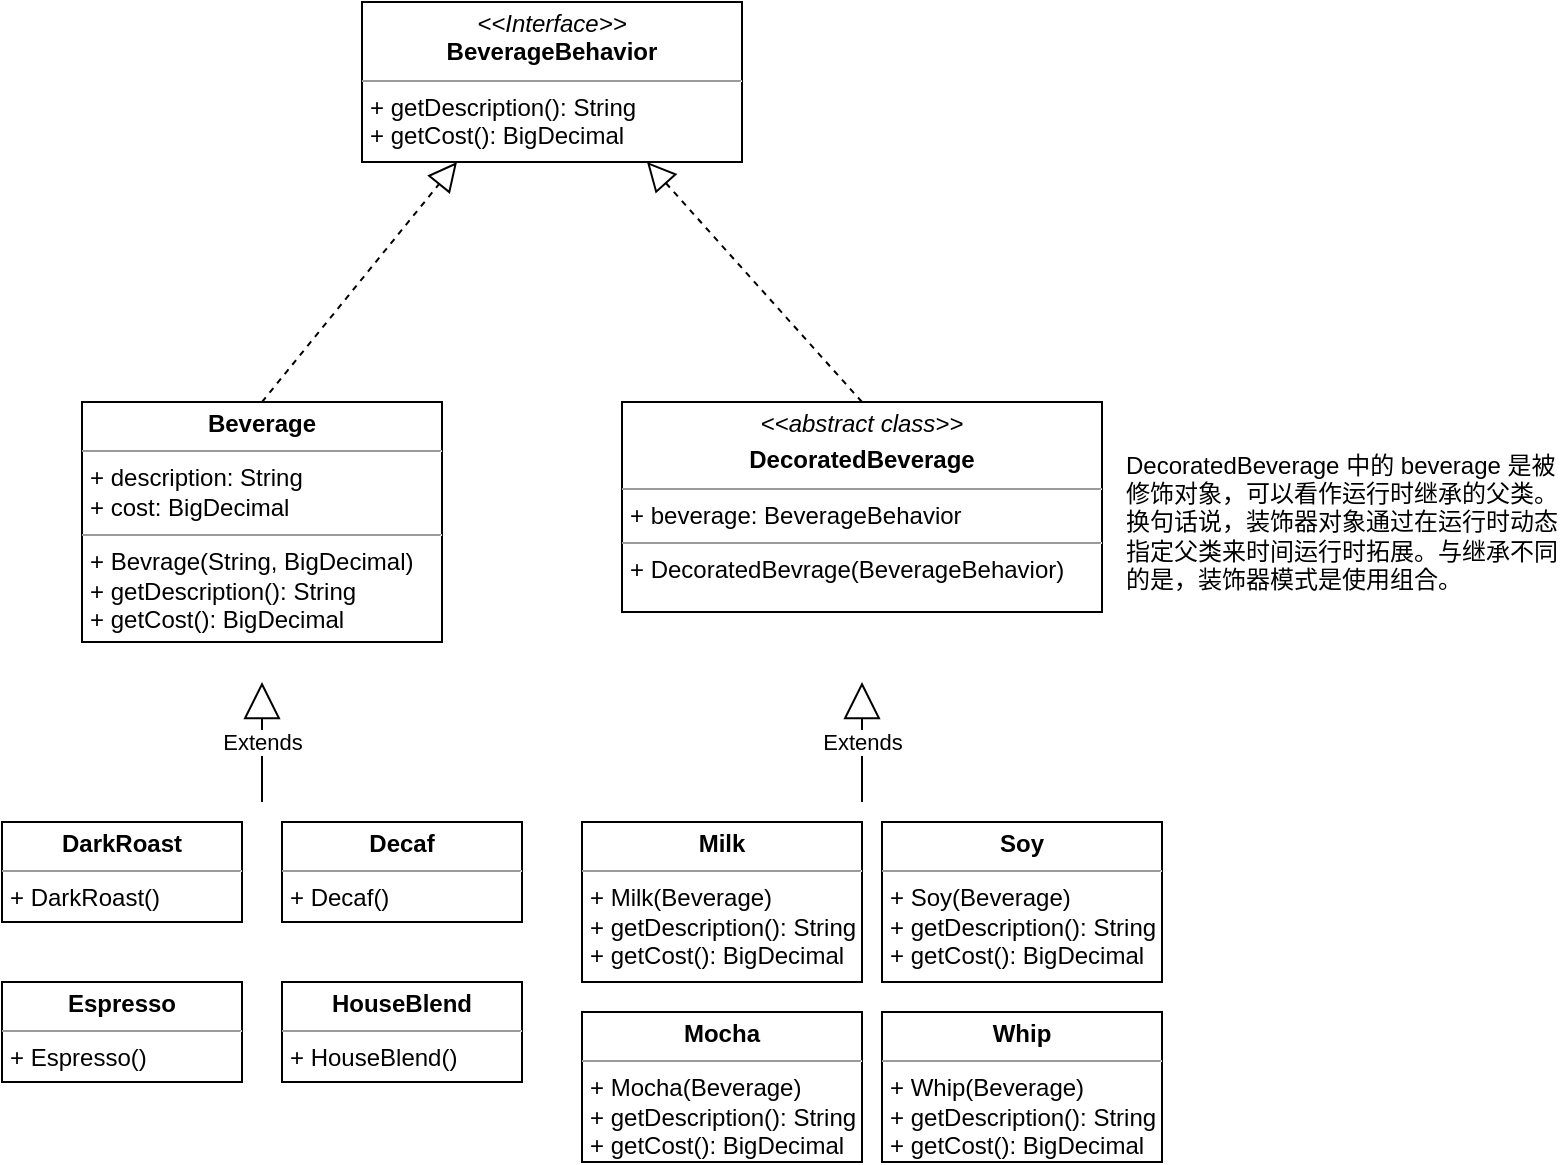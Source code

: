 <mxfile version="17.2.4" type="device"><diagram id="arjZEbTws3k_1GzoWUjz" name="第 1 页"><mxGraphModel dx="1185" dy="581" grid="1" gridSize="10" guides="1" tooltips="1" connect="1" arrows="1" fold="1" page="1" pageScale="1" pageWidth="827" pageHeight="1169" math="0" shadow="0"><root><mxCell id="0"/><mxCell id="1" parent="0"/><mxCell id="iWmFcawYvSvb6EQOxPfT-15" value="Extends" style="endArrow=block;endSize=16;endFill=0;html=1;rounded=0;" edge="1" parent="1"><mxGeometry width="160" relative="1" as="geometry"><mxPoint x="160" y="710" as="sourcePoint"/><mxPoint x="160" y="650" as="targetPoint"/></mxGeometry></mxCell><mxCell id="iWmFcawYvSvb6EQOxPfT-49" value="&lt;p style=&quot;margin: 0px ; margin-top: 4px ; text-align: center&quot;&gt;&lt;i&gt;&amp;lt;&amp;lt;Interface&amp;gt;&amp;gt;&lt;/i&gt;&lt;br&gt;&lt;b&gt;BeverageBehavior&lt;/b&gt;&lt;/p&gt;&lt;hr size=&quot;1&quot;&gt;&lt;p style=&quot;margin: 0px 0px 0px 4px&quot;&gt;+ getDescription(): String&lt;br&gt;&lt;/p&gt;&lt;p style=&quot;margin: 0px 0px 0px 4px&quot;&gt;+ getCost(): BigDecimal&lt;/p&gt;" style="verticalAlign=top;align=left;overflow=fill;fontSize=12;fontFamily=Helvetica;html=1;" vertex="1" parent="1"><mxGeometry x="210" y="310" width="190" height="80" as="geometry"/></mxCell><mxCell id="iWmFcawYvSvb6EQOxPfT-50" value="&lt;p style=&quot;margin: 0px ; margin-top: 4px ; text-align: center&quot;&gt;&lt;b&gt;Beverage&lt;/b&gt;&lt;/p&gt;&lt;hr size=&quot;1&quot;&gt;&lt;p style=&quot;margin: 0px ; margin-left: 4px&quot;&gt;+ description: String&lt;/p&gt;&lt;p style=&quot;margin: 0px ; margin-left: 4px&quot;&gt;+ cost: BigDecimal&lt;/p&gt;&lt;hr size=&quot;1&quot;&gt;&lt;p style=&quot;margin: 0px ; margin-left: 4px&quot;&gt;+ Bevrage(String, BigDecimal)&lt;/p&gt;&lt;p style=&quot;margin: 0px ; margin-left: 4px&quot;&gt;+ getDescription(): String&lt;/p&gt;&lt;p style=&quot;margin: 0px ; margin-left: 4px&quot;&gt;+ getCost(): BigDecimal&lt;/p&gt;" style="verticalAlign=top;align=left;overflow=fill;fontSize=12;fontFamily=Helvetica;html=1;" vertex="1" parent="1"><mxGeometry x="70" y="510" width="180" height="120" as="geometry"/></mxCell><mxCell id="iWmFcawYvSvb6EQOxPfT-51" value="&lt;p style=&quot;margin: 0px ; margin-top: 4px ; text-align: center&quot;&gt;&lt;b&gt;DarkRoast&lt;/b&gt;&lt;/p&gt;&lt;hr size=&quot;1&quot;&gt;&lt;p style=&quot;margin: 0px ; margin-left: 4px&quot;&gt;&lt;/p&gt;&lt;p style=&quot;margin: 0px ; margin-left: 4px&quot;&gt;+ DarkRoast()&lt;/p&gt;" style="verticalAlign=top;align=left;overflow=fill;fontSize=12;fontFamily=Helvetica;html=1;" vertex="1" parent="1"><mxGeometry x="30" y="720" width="120" height="50" as="geometry"/></mxCell><mxCell id="iWmFcawYvSvb6EQOxPfT-52" value="&lt;p style=&quot;margin: 0px ; margin-top: 4px ; text-align: center&quot;&gt;&lt;b&gt;Decaf&lt;/b&gt;&lt;/p&gt;&lt;hr size=&quot;1&quot;&gt;&lt;p style=&quot;margin: 0px ; margin-left: 4px&quot;&gt;&lt;/p&gt;&lt;p style=&quot;margin: 0px ; margin-left: 4px&quot;&gt;+ Decaf()&lt;/p&gt;" style="verticalAlign=top;align=left;overflow=fill;fontSize=12;fontFamily=Helvetica;html=1;" vertex="1" parent="1"><mxGeometry x="170" y="720" width="120" height="50" as="geometry"/></mxCell><mxCell id="iWmFcawYvSvb6EQOxPfT-53" value="&lt;p style=&quot;margin: 0px ; margin-top: 4px ; text-align: center&quot;&gt;&lt;b&gt;HouseBlend&lt;/b&gt;&lt;/p&gt;&lt;hr size=&quot;1&quot;&gt;&lt;p style=&quot;margin: 0px ; margin-left: 4px&quot;&gt;&lt;/p&gt;&lt;p style=&quot;margin: 0px ; margin-left: 4px&quot;&gt;+ HouseBlend()&lt;/p&gt;" style="verticalAlign=top;align=left;overflow=fill;fontSize=12;fontFamily=Helvetica;html=1;" vertex="1" parent="1"><mxGeometry x="170" y="800" width="120" height="50" as="geometry"/></mxCell><mxCell id="iWmFcawYvSvb6EQOxPfT-40" value="&lt;p style=&quot;margin: 0px ; margin-top: 4px ; text-align: center&quot;&gt;&lt;b&gt;Espresso&lt;/b&gt;&lt;/p&gt;&lt;hr size=&quot;1&quot;&gt;&lt;p style=&quot;margin: 0px ; margin-left: 4px&quot;&gt;&lt;/p&gt;&lt;p style=&quot;margin: 0px ; margin-left: 4px&quot;&gt;+ Espresso()&lt;/p&gt;" style="verticalAlign=top;align=left;overflow=fill;fontSize=12;fontFamily=Helvetica;html=1;" vertex="1" parent="1"><mxGeometry x="30" y="800" width="120" height="50" as="geometry"/></mxCell><mxCell id="iWmFcawYvSvb6EQOxPfT-54" value="&lt;p style=&quot;margin: 0px ; margin-top: 4px ; text-align: center&quot;&gt;&lt;i&gt;&amp;lt;&amp;lt;abstract class&amp;gt;&amp;gt;&lt;/i&gt;&lt;/p&gt;&lt;p style=&quot;margin: 0px ; margin-top: 4px ; text-align: center&quot;&gt;&lt;b&gt;DecoratedBeverage&lt;/b&gt;&lt;/p&gt;&lt;hr size=&quot;1&quot;&gt;&lt;p style=&quot;margin: 0px ; margin-left: 4px&quot;&gt;+ beverage: BeverageBehavior&lt;/p&gt;&lt;hr size=&quot;1&quot;&gt;&lt;p style=&quot;margin: 0px ; margin-left: 4px&quot;&gt;+ DecoratedBevrage(BeverageBehavior)&lt;/p&gt;&lt;p style=&quot;margin: 0px ; margin-left: 4px&quot;&gt;&lt;br&gt;&lt;/p&gt;" style="verticalAlign=top;align=left;overflow=fill;fontSize=12;fontFamily=Helvetica;html=1;" vertex="1" parent="1"><mxGeometry x="340" y="510" width="240" height="105" as="geometry"/></mxCell><mxCell id="iWmFcawYvSvb6EQOxPfT-55" value="&lt;p style=&quot;margin: 0px ; margin-top: 4px ; text-align: center&quot;&gt;&lt;b&gt;Milk&lt;/b&gt;&lt;/p&gt;&lt;hr size=&quot;1&quot;&gt;&lt;p style=&quot;margin: 0px ; margin-left: 4px&quot;&gt;&lt;/p&gt;&lt;p style=&quot;margin: 0px ; margin-left: 4px&quot;&gt;+ Milk(Beverage)&lt;/p&gt;&lt;p style=&quot;margin: 0px 0px 0px 4px&quot;&gt;+ getDescription(): String&lt;/p&gt;&lt;p style=&quot;margin: 0px 0px 0px 4px&quot;&gt;+ getCost(): BigDecimal&lt;/p&gt;" style="verticalAlign=top;align=left;overflow=fill;fontSize=12;fontFamily=Helvetica;html=1;" vertex="1" parent="1"><mxGeometry x="320" y="720" width="140" height="80" as="geometry"/></mxCell><mxCell id="iWmFcawYvSvb6EQOxPfT-56" value="&lt;p style=&quot;margin: 0px ; margin-top: 4px ; text-align: center&quot;&gt;&lt;b&gt;Soy&lt;/b&gt;&lt;/p&gt;&lt;hr size=&quot;1&quot;&gt;&lt;p style=&quot;margin: 0px ; margin-left: 4px&quot;&gt;&lt;/p&gt;&lt;p style=&quot;margin: 0px ; margin-left: 4px&quot;&gt;+ Soy(Beverage)&lt;/p&gt;&lt;p style=&quot;margin: 0px 0px 0px 4px&quot;&gt;+ getDescription(): String&lt;/p&gt;&lt;p style=&quot;margin: 0px 0px 0px 4px&quot;&gt;+ getCost(): BigDecimal&lt;/p&gt;" style="verticalAlign=top;align=left;overflow=fill;fontSize=12;fontFamily=Helvetica;html=1;" vertex="1" parent="1"><mxGeometry x="470" y="720" width="140" height="80" as="geometry"/></mxCell><mxCell id="iWmFcawYvSvb6EQOxPfT-57" value="&lt;p style=&quot;margin: 0px ; margin-top: 4px ; text-align: center&quot;&gt;&lt;b&gt;Mocha&lt;/b&gt;&lt;/p&gt;&lt;hr size=&quot;1&quot;&gt;&lt;p style=&quot;margin: 0px ; margin-left: 4px&quot;&gt;&lt;/p&gt;&lt;p style=&quot;margin: 0px ; margin-left: 4px&quot;&gt;+ Mocha(Beverage)&lt;/p&gt;&lt;p style=&quot;margin: 0px 0px 0px 4px&quot;&gt;+ getDescription(): String&lt;/p&gt;&lt;p style=&quot;margin: 0px 0px 0px 4px&quot;&gt;+ getCost(): BigDecimal&lt;/p&gt;" style="verticalAlign=top;align=left;overflow=fill;fontSize=12;fontFamily=Helvetica;html=1;" vertex="1" parent="1"><mxGeometry x="320" y="815" width="140" height="75" as="geometry"/></mxCell><mxCell id="iWmFcawYvSvb6EQOxPfT-58" value="&lt;p style=&quot;margin: 0px ; margin-top: 4px ; text-align: center&quot;&gt;&lt;b&gt;Whip&lt;/b&gt;&lt;/p&gt;&lt;hr size=&quot;1&quot;&gt;&lt;p style=&quot;margin: 0px ; margin-left: 4px&quot;&gt;&lt;/p&gt;&lt;p style=&quot;margin: 0px ; margin-left: 4px&quot;&gt;+ Whip(Beverage)&lt;/p&gt;&lt;p style=&quot;margin: 0px 0px 0px 4px&quot;&gt;+ getDescription(): String&lt;/p&gt;&lt;p style=&quot;margin: 0px 0px 0px 4px&quot;&gt;+ getCost(): BigDecimal&lt;/p&gt;" style="verticalAlign=top;align=left;overflow=fill;fontSize=12;fontFamily=Helvetica;html=1;" vertex="1" parent="1"><mxGeometry x="470" y="815" width="140" height="75" as="geometry"/></mxCell><mxCell id="iWmFcawYvSvb6EQOxPfT-59" value="" style="endArrow=block;dashed=1;endFill=0;endSize=12;html=1;rounded=0;entryX=0.25;entryY=1;entryDx=0;entryDy=0;exitX=0.5;exitY=0;exitDx=0;exitDy=0;" edge="1" parent="1" source="iWmFcawYvSvb6EQOxPfT-50" target="iWmFcawYvSvb6EQOxPfT-49"><mxGeometry width="160" relative="1" as="geometry"><mxPoint x="180" y="500" as="sourcePoint"/><mxPoint x="290" y="410" as="targetPoint"/></mxGeometry></mxCell><mxCell id="iWmFcawYvSvb6EQOxPfT-60" value="" style="endArrow=block;dashed=1;endFill=0;endSize=12;html=1;rounded=0;entryX=0.75;entryY=1;entryDx=0;entryDy=0;exitX=0.5;exitY=0;exitDx=0;exitDy=0;" edge="1" parent="1" source="iWmFcawYvSvb6EQOxPfT-54" target="iWmFcawYvSvb6EQOxPfT-49"><mxGeometry width="160" relative="1" as="geometry"><mxPoint x="400" y="470" as="sourcePoint"/><mxPoint x="300" y="420.0" as="targetPoint"/></mxGeometry></mxCell><mxCell id="iWmFcawYvSvb6EQOxPfT-61" value="Extends" style="endArrow=block;endSize=16;endFill=0;html=1;rounded=0;" edge="1" parent="1"><mxGeometry width="160" relative="1" as="geometry"><mxPoint x="460" y="710" as="sourcePoint"/><mxPoint x="460" y="650" as="targetPoint"/></mxGeometry></mxCell><mxCell id="iWmFcawYvSvb6EQOxPfT-65" value="DecoratedBeverage 中的 beverage 是被修饰对象，可以看作运行时继承的父类。换句话说，装饰器对象通过在运行时动态指定父类来时间运行时拓展。与继承不同的是，装饰器模式是使用组合。" style="text;html=1;strokeColor=none;fillColor=none;align=left;verticalAlign=middle;whiteSpace=wrap;rounded=0;fontSize=12;" vertex="1" parent="1"><mxGeometry x="590" y="518.75" width="220" height="102.5" as="geometry"/></mxCell></root></mxGraphModel></diagram></mxfile>